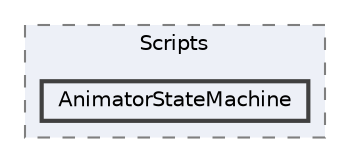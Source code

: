 digraph "001_Common/Scripts/AnimatorStateMachine"
{
 // LATEX_PDF_SIZE
  bgcolor="transparent";
  edge [fontname=Helvetica,fontsize=10,labelfontname=Helvetica,labelfontsize=10];
  node [fontname=Helvetica,fontsize=10,shape=box,height=0.2,width=0.4];
  compound=true
  subgraph clusterdir_32092f515e3299d611f4d88bb32c8845 {
    graph [ bgcolor="#edf0f7", pencolor="grey50", label="Scripts", fontname=Helvetica,fontsize=10 style="filled,dashed", URL="dir_32092f515e3299d611f4d88bb32c8845.html",tooltip=""]
  dir_8ab586d1e5813092ec2935f4a2478035 [label="AnimatorStateMachine", fillcolor="#edf0f7", color="grey25", style="filled,bold", URL="dir_8ab586d1e5813092ec2935f4a2478035.html",tooltip=""];
  }
}
